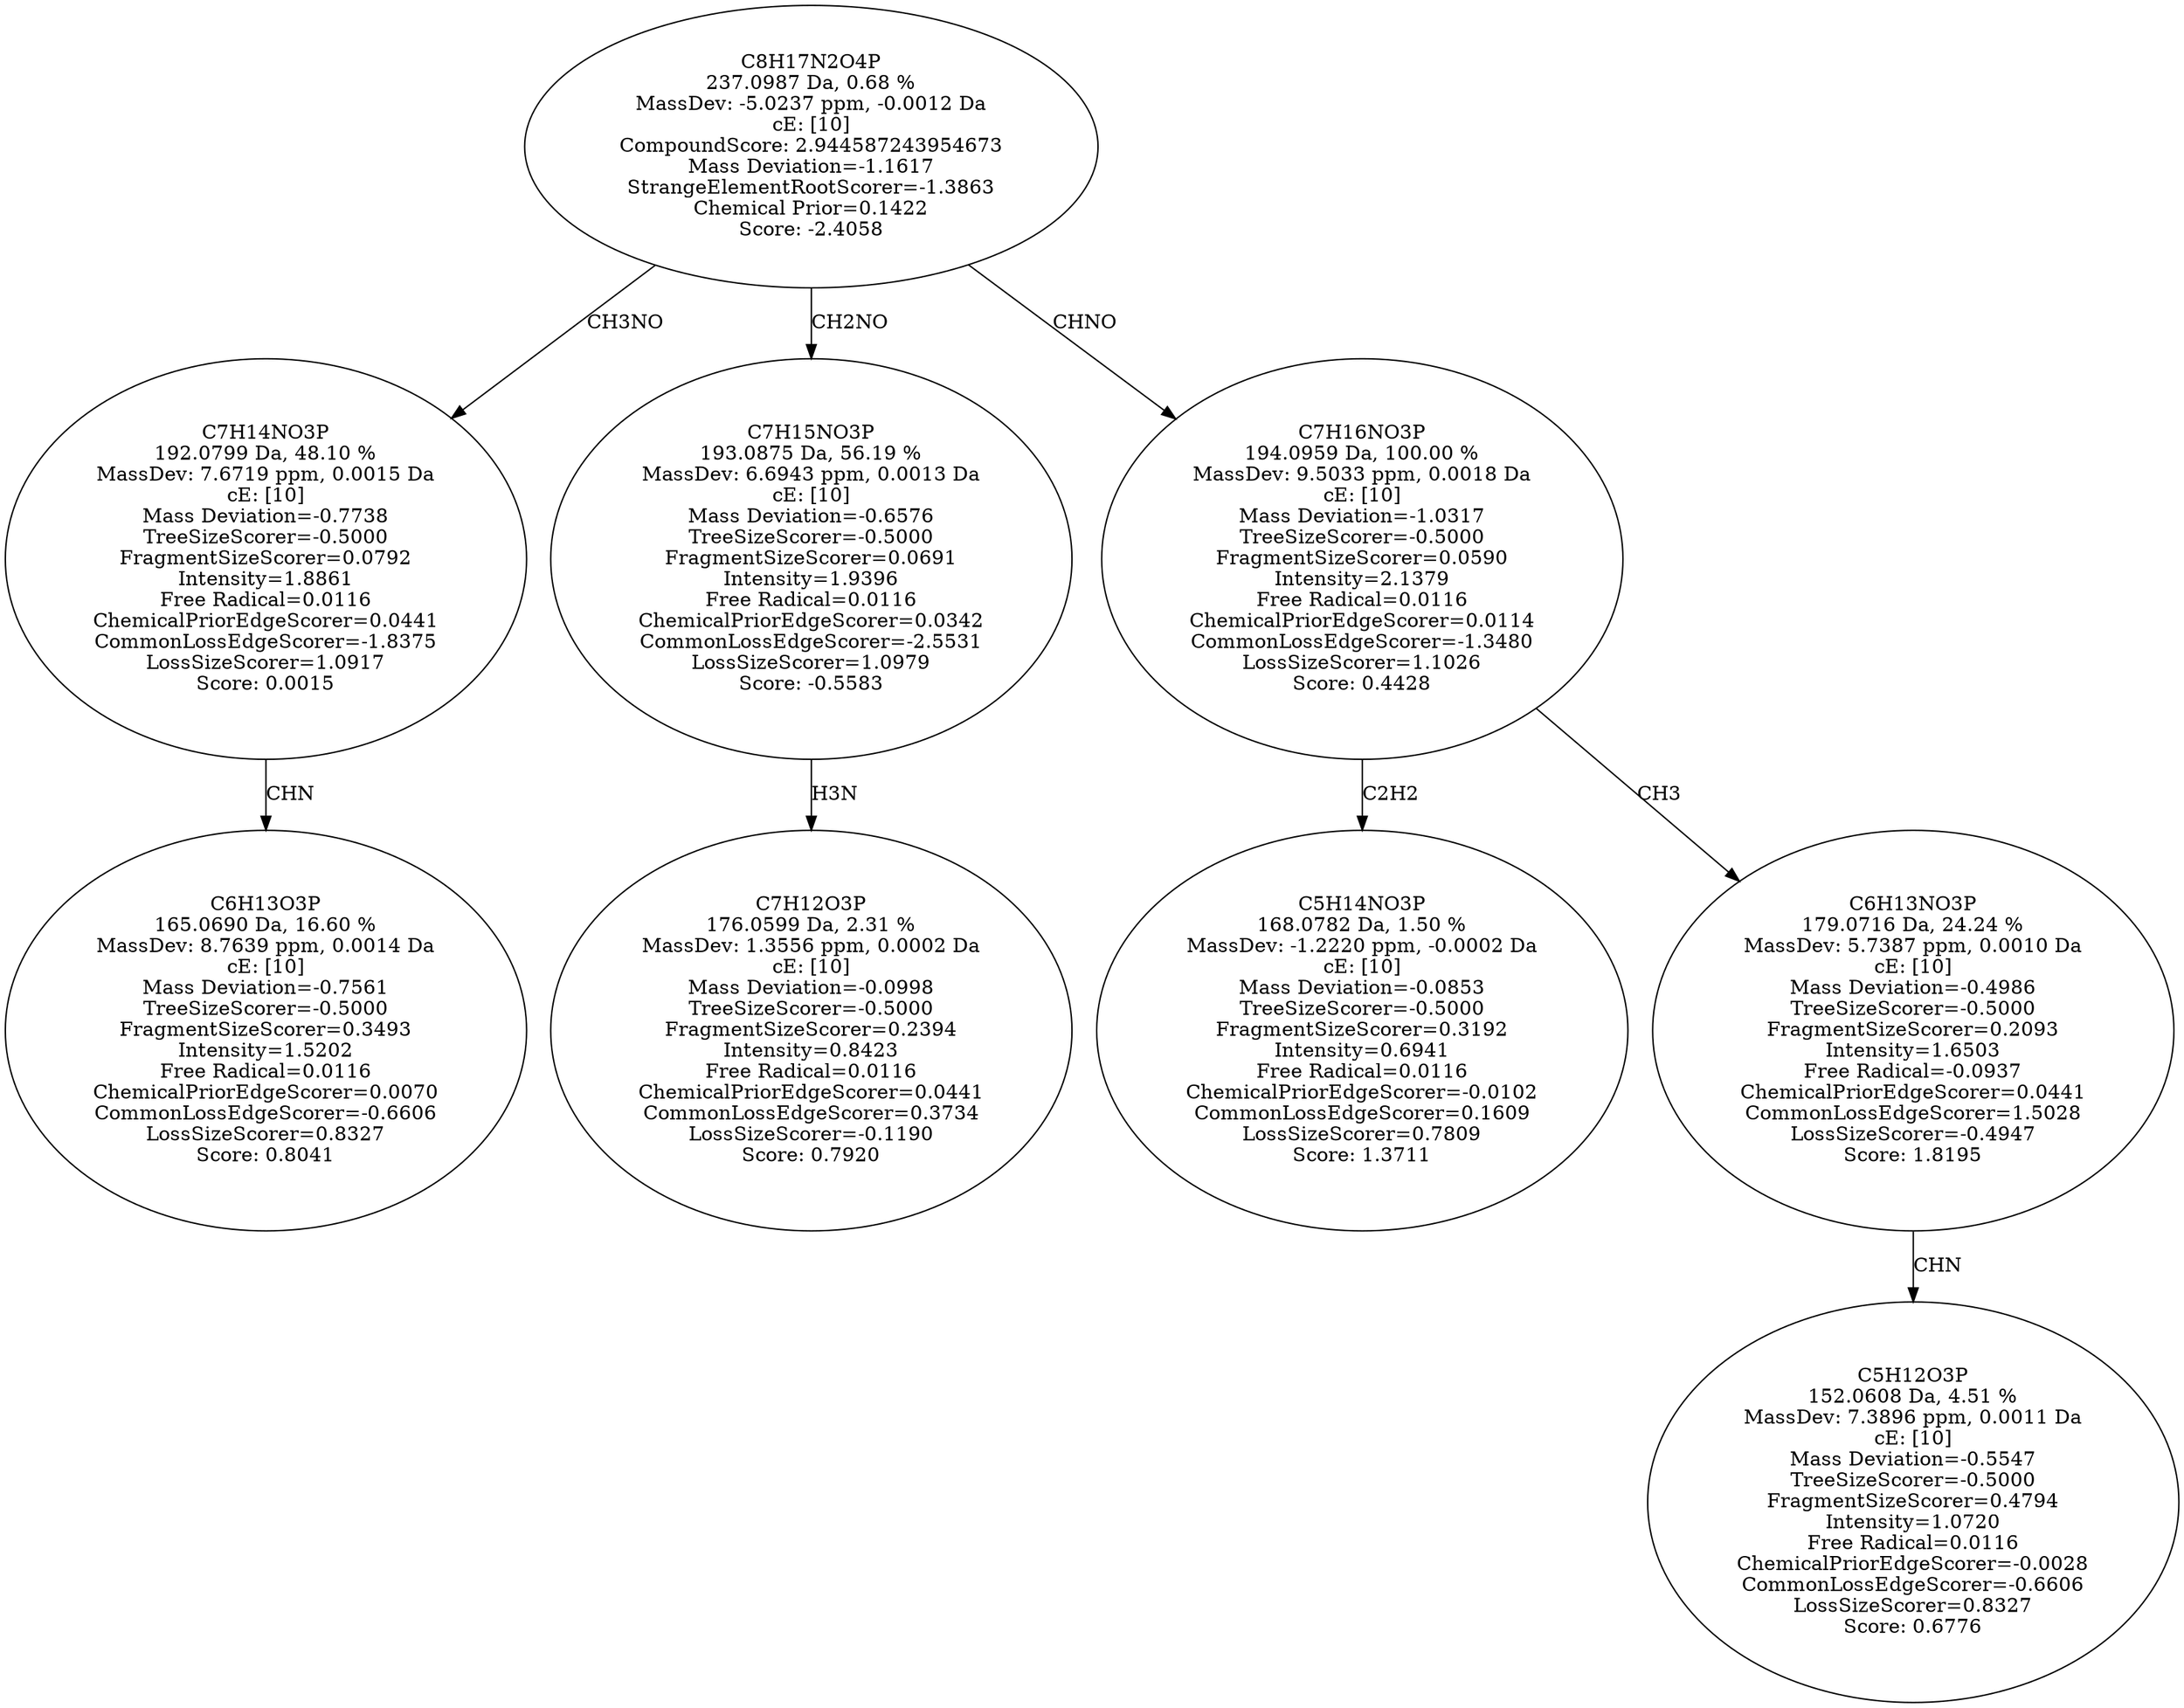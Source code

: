 strict digraph {
v1 [label="C6H13O3P\n165.0690 Da, 16.60 %\nMassDev: 8.7639 ppm, 0.0014 Da\ncE: [10]\nMass Deviation=-0.7561\nTreeSizeScorer=-0.5000\nFragmentSizeScorer=0.3493\nIntensity=1.5202\nFree Radical=0.0116\nChemicalPriorEdgeScorer=0.0070\nCommonLossEdgeScorer=-0.6606\nLossSizeScorer=0.8327\nScore: 0.8041"];
v2 [label="C7H14NO3P\n192.0799 Da, 48.10 %\nMassDev: 7.6719 ppm, 0.0015 Da\ncE: [10]\nMass Deviation=-0.7738\nTreeSizeScorer=-0.5000\nFragmentSizeScorer=0.0792\nIntensity=1.8861\nFree Radical=0.0116\nChemicalPriorEdgeScorer=0.0441\nCommonLossEdgeScorer=-1.8375\nLossSizeScorer=1.0917\nScore: 0.0015"];
v3 [label="C7H12O3P\n176.0599 Da, 2.31 %\nMassDev: 1.3556 ppm, 0.0002 Da\ncE: [10]\nMass Deviation=-0.0998\nTreeSizeScorer=-0.5000\nFragmentSizeScorer=0.2394\nIntensity=0.8423\nFree Radical=0.0116\nChemicalPriorEdgeScorer=0.0441\nCommonLossEdgeScorer=0.3734\nLossSizeScorer=-0.1190\nScore: 0.7920"];
v4 [label="C7H15NO3P\n193.0875 Da, 56.19 %\nMassDev: 6.6943 ppm, 0.0013 Da\ncE: [10]\nMass Deviation=-0.6576\nTreeSizeScorer=-0.5000\nFragmentSizeScorer=0.0691\nIntensity=1.9396\nFree Radical=0.0116\nChemicalPriorEdgeScorer=0.0342\nCommonLossEdgeScorer=-2.5531\nLossSizeScorer=1.0979\nScore: -0.5583"];
v5 [label="C5H14NO3P\n168.0782 Da, 1.50 %\nMassDev: -1.2220 ppm, -0.0002 Da\ncE: [10]\nMass Deviation=-0.0853\nTreeSizeScorer=-0.5000\nFragmentSizeScorer=0.3192\nIntensity=0.6941\nFree Radical=0.0116\nChemicalPriorEdgeScorer=-0.0102\nCommonLossEdgeScorer=0.1609\nLossSizeScorer=0.7809\nScore: 1.3711"];
v6 [label="C5H12O3P\n152.0608 Da, 4.51 %\nMassDev: 7.3896 ppm, 0.0011 Da\ncE: [10]\nMass Deviation=-0.5547\nTreeSizeScorer=-0.5000\nFragmentSizeScorer=0.4794\nIntensity=1.0720\nFree Radical=0.0116\nChemicalPriorEdgeScorer=-0.0028\nCommonLossEdgeScorer=-0.6606\nLossSizeScorer=0.8327\nScore: 0.6776"];
v7 [label="C6H13NO3P\n179.0716 Da, 24.24 %\nMassDev: 5.7387 ppm, 0.0010 Da\ncE: [10]\nMass Deviation=-0.4986\nTreeSizeScorer=-0.5000\nFragmentSizeScorer=0.2093\nIntensity=1.6503\nFree Radical=-0.0937\nChemicalPriorEdgeScorer=0.0441\nCommonLossEdgeScorer=1.5028\nLossSizeScorer=-0.4947\nScore: 1.8195"];
v8 [label="C7H16NO3P\n194.0959 Da, 100.00 %\nMassDev: 9.5033 ppm, 0.0018 Da\ncE: [10]\nMass Deviation=-1.0317\nTreeSizeScorer=-0.5000\nFragmentSizeScorer=0.0590\nIntensity=2.1379\nFree Radical=0.0116\nChemicalPriorEdgeScorer=0.0114\nCommonLossEdgeScorer=-1.3480\nLossSizeScorer=1.1026\nScore: 0.4428"];
v9 [label="C8H17N2O4P\n237.0987 Da, 0.68 %\nMassDev: -5.0237 ppm, -0.0012 Da\ncE: [10]\nCompoundScore: 2.944587243954673\nMass Deviation=-1.1617\nStrangeElementRootScorer=-1.3863\nChemical Prior=0.1422\nScore: -2.4058"];
v2 -> v1 [label="CHN"];
v9 -> v2 [label="CH3NO"];
v4 -> v3 [label="H3N"];
v9 -> v4 [label="CH2NO"];
v8 -> v5 [label="C2H2"];
v7 -> v6 [label="CHN"];
v8 -> v7 [label="CH3"];
v9 -> v8 [label="CHNO"];
}
